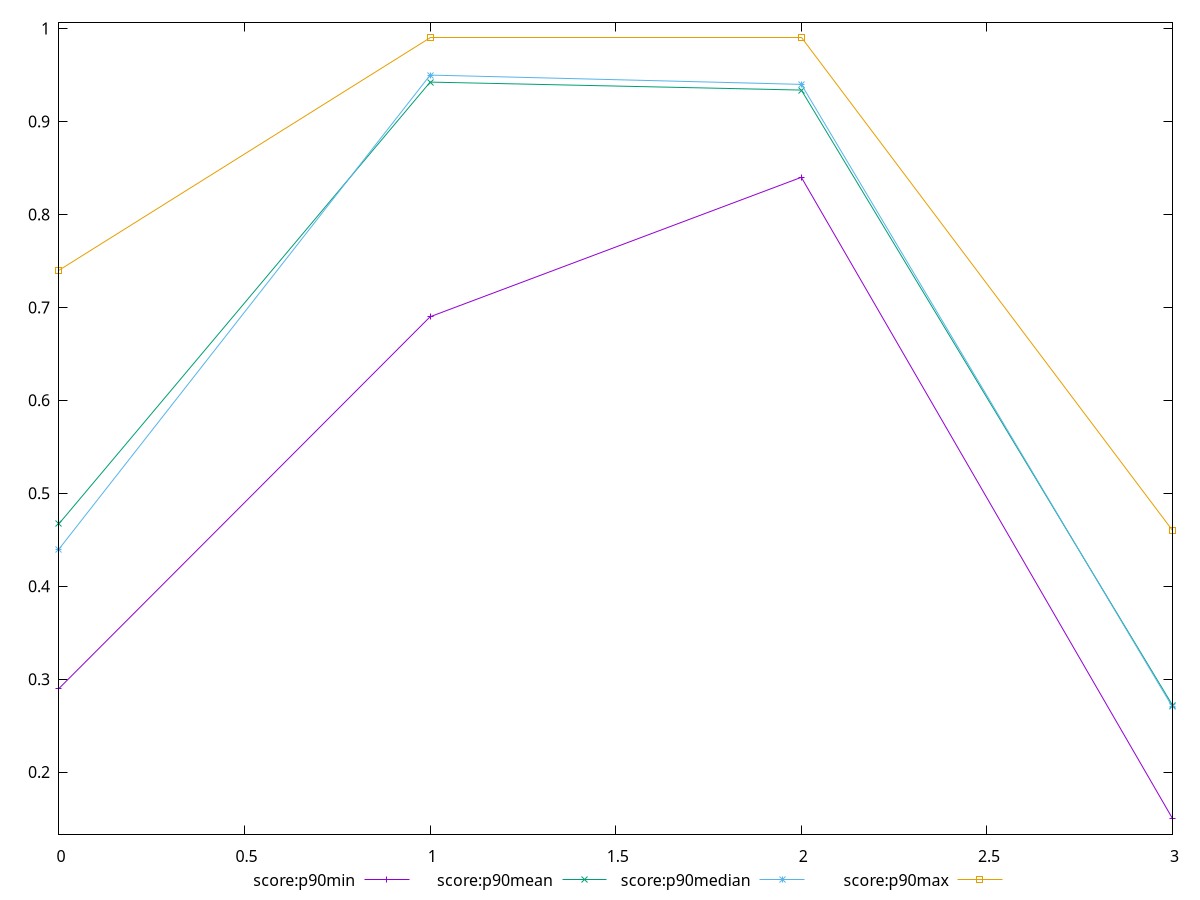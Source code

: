 reset

$scoreP90Min <<EOF
0 0.29
1 0.69
2 0.84
3 0.15
EOF

$scoreP90Mean <<EOF
0 0.46723404255319145
1 0.9424468085106383
2 0.9338709677419355
3 0.2719148936170213
EOF

$scoreP90Median <<EOF
0 0.44
1 0.95
2 0.94
3 0.27
EOF

$scoreP90Max <<EOF
0 0.74
1 0.99
2 0.99
3 0.46
EOF

set key outside below
set xrange [0:3]
set yrange [0.13319999999999999:1.0068]
set trange [0.13319999999999999:1.0068]
set terminal svg size 640, 560 enhanced background rgb 'white'
set output "report/report_00029_2021-02-24T13-36-40.390Z/mainthread-work-breakdown/progression/score.svg"

plot $scoreP90Min title "score:p90min" with linespoints, \
     $scoreP90Mean title "score:p90mean" with linespoints, \
     $scoreP90Median title "score:p90median" with linespoints, \
     $scoreP90Max title "score:p90max" with linespoints

reset
